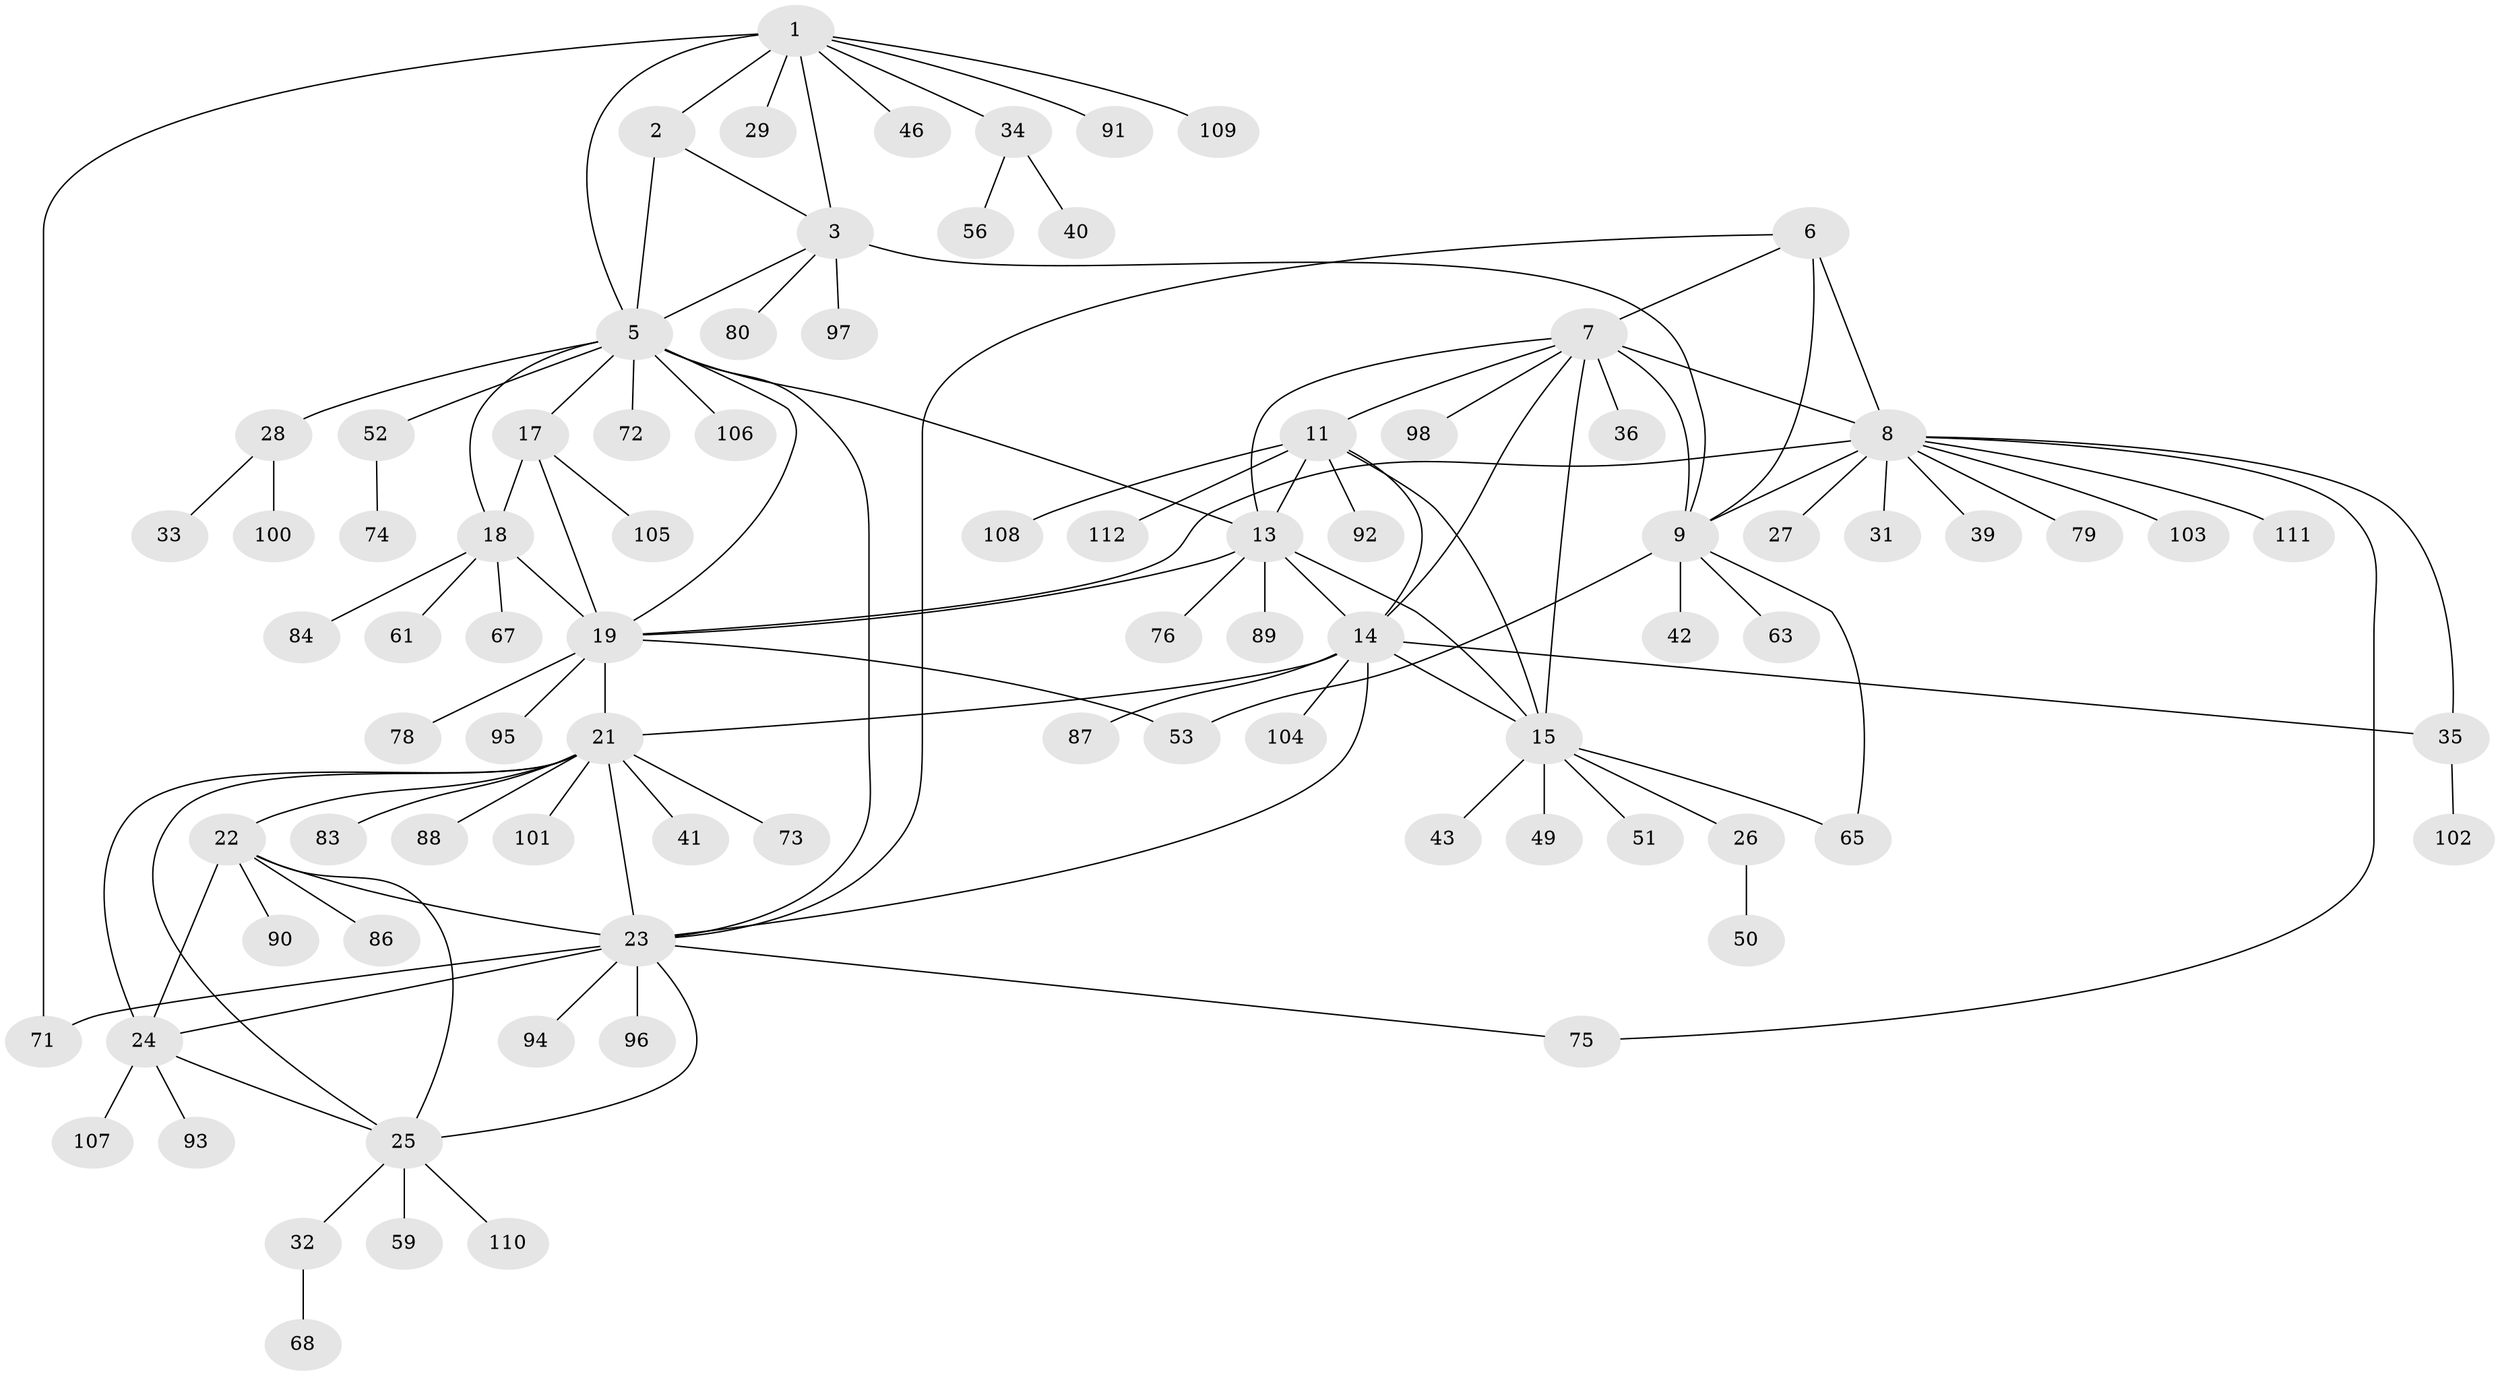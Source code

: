 // original degree distribution, {8: 0.03571428571428571, 5: 0.026785714285714284, 7: 0.026785714285714284, 6: 0.05357142857142857, 9: 0.026785714285714284, 10: 0.026785714285714284, 11: 0.017857142857142856, 12: 0.008928571428571428, 3: 0.044642857142857144, 1: 0.6428571428571429, 2: 0.07142857142857142, 4: 0.017857142857142856}
// Generated by graph-tools (version 1.1) at 2025/42/03/06/25 10:42:15]
// undirected, 85 vertices, 117 edges
graph export_dot {
graph [start="1"]
  node [color=gray90,style=filled];
  1 [super="+4"];
  2 [super="+70"];
  3 [super="+57"];
  5 [super="+16"];
  6;
  7 [super="+12"];
  8 [super="+10"];
  9 [super="+60"];
  11 [super="+82"];
  13 [super="+66"];
  14 [super="+37"];
  15 [super="+48"];
  17 [super="+55"];
  18 [super="+30"];
  19 [super="+20"];
  21 [super="+99"];
  22;
  23 [super="+64"];
  24 [super="+45"];
  25 [super="+85"];
  26 [super="+81"];
  27;
  28 [super="+44"];
  29 [super="+38"];
  31;
  32;
  33;
  34 [super="+62"];
  35 [super="+58"];
  36;
  39 [super="+47"];
  40;
  41;
  42;
  43;
  46;
  49;
  50;
  51;
  52 [super="+54"];
  53 [super="+69"];
  56;
  59;
  61;
  63;
  65;
  67;
  68;
  71 [super="+77"];
  72;
  73;
  74;
  75;
  76;
  78;
  79;
  80;
  83;
  84;
  86;
  87;
  88;
  89;
  90;
  91;
  92;
  93;
  94;
  95;
  96;
  97;
  98;
  100;
  101;
  102;
  103;
  104;
  105;
  106;
  107;
  108;
  109;
  110;
  111;
  112;
  1 -- 2 [weight=2];
  1 -- 3 [weight=2];
  1 -- 5 [weight=2];
  1 -- 29;
  1 -- 46;
  1 -- 71;
  1 -- 109;
  1 -- 34;
  1 -- 91;
  2 -- 3;
  2 -- 5;
  3 -- 5;
  3 -- 9;
  3 -- 97;
  3 -- 80;
  5 -- 13;
  5 -- 23;
  5 -- 72;
  5 -- 106;
  5 -- 17;
  5 -- 18;
  5 -- 19 [weight=2];
  5 -- 52;
  5 -- 28;
  6 -- 7;
  6 -- 8 [weight=2];
  6 -- 9;
  6 -- 23;
  7 -- 8 [weight=2];
  7 -- 9;
  7 -- 98;
  7 -- 36;
  7 -- 11;
  7 -- 13;
  7 -- 14;
  7 -- 15;
  8 -- 9 [weight=2];
  8 -- 75;
  8 -- 79;
  8 -- 35;
  8 -- 39;
  8 -- 103;
  8 -- 111;
  8 -- 27;
  8 -- 31;
  8 -- 19;
  9 -- 42;
  9 -- 53;
  9 -- 63;
  9 -- 65;
  11 -- 13;
  11 -- 14;
  11 -- 15;
  11 -- 92;
  11 -- 108;
  11 -- 112;
  13 -- 14;
  13 -- 15;
  13 -- 76;
  13 -- 89;
  13 -- 19;
  14 -- 15;
  14 -- 21;
  14 -- 35;
  14 -- 87;
  14 -- 104;
  14 -- 23;
  15 -- 26;
  15 -- 43;
  15 -- 49;
  15 -- 51;
  15 -- 65;
  17 -- 18;
  17 -- 19 [weight=2];
  17 -- 105;
  18 -- 19 [weight=2];
  18 -- 61;
  18 -- 67;
  18 -- 84;
  19 -- 95;
  19 -- 78;
  19 -- 53;
  19 -- 21;
  21 -- 22;
  21 -- 23;
  21 -- 24;
  21 -- 25;
  21 -- 41;
  21 -- 73;
  21 -- 83;
  21 -- 88;
  21 -- 101;
  22 -- 23;
  22 -- 24;
  22 -- 25;
  22 -- 86;
  22 -- 90;
  23 -- 24;
  23 -- 25;
  23 -- 71;
  23 -- 75;
  23 -- 94;
  23 -- 96;
  24 -- 25;
  24 -- 93;
  24 -- 107;
  25 -- 32;
  25 -- 59;
  25 -- 110;
  26 -- 50;
  28 -- 33;
  28 -- 100;
  32 -- 68;
  34 -- 40;
  34 -- 56;
  35 -- 102;
  52 -- 74;
}
